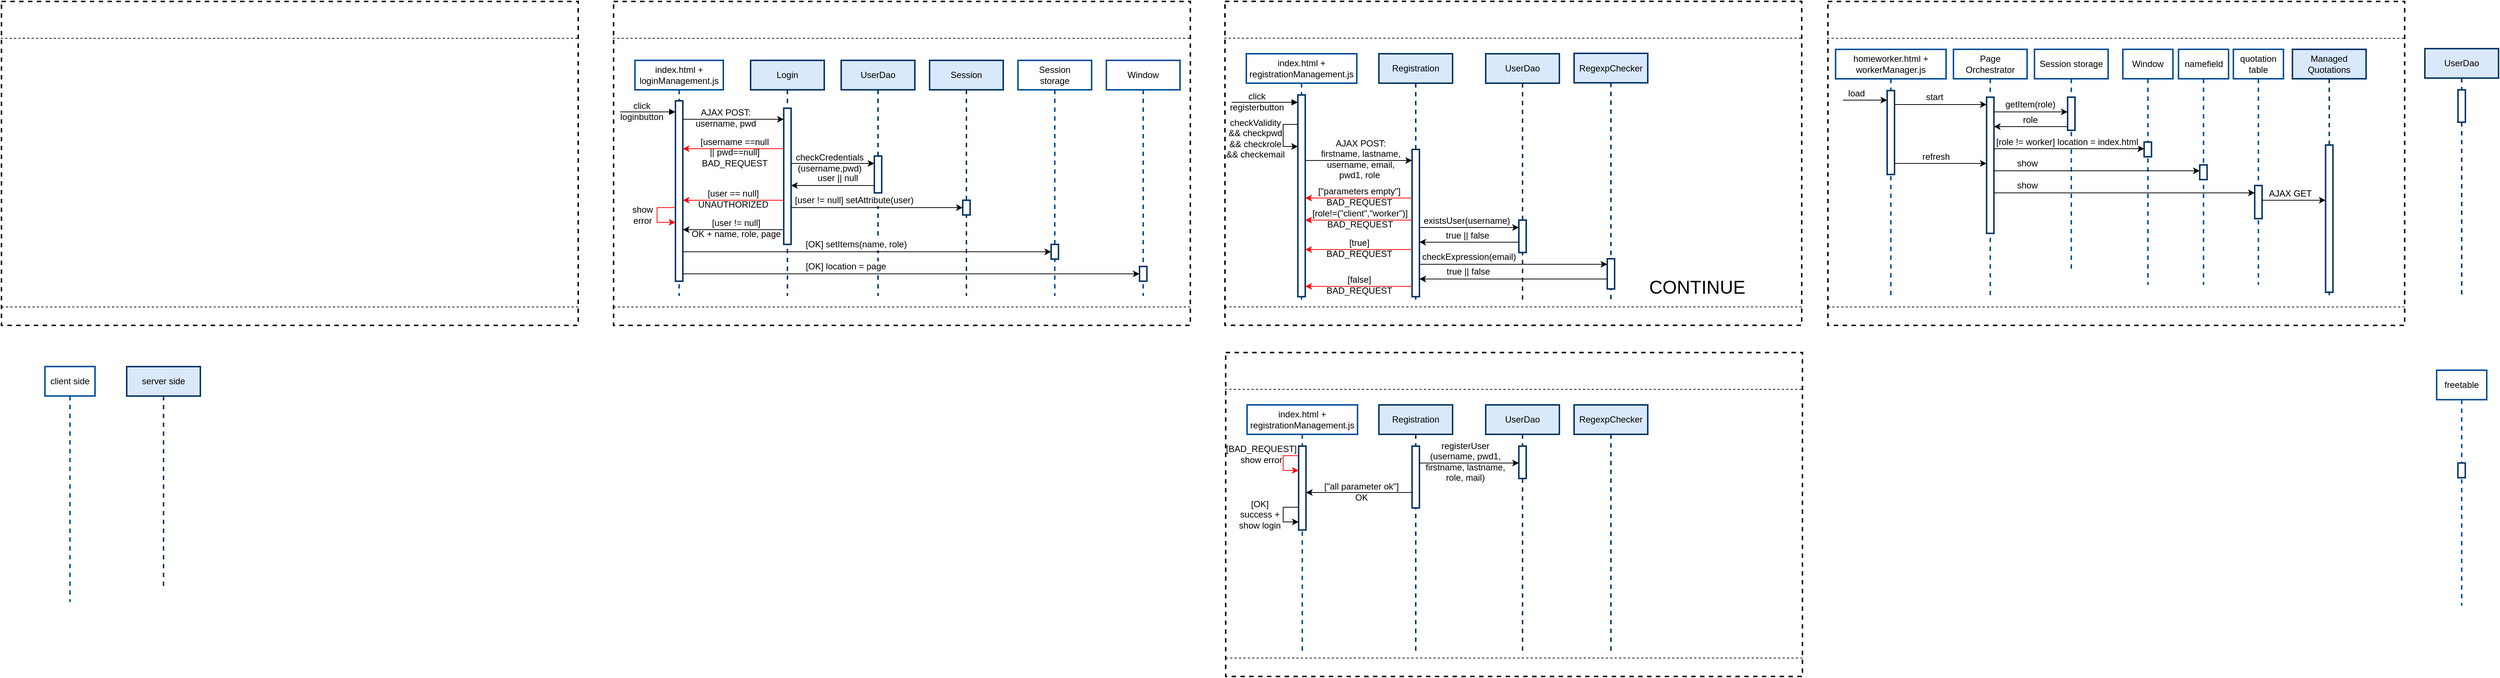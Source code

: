 <mxfile version="12.1.0" type="device" pages="1"><diagram id="qxdGH5RUwh4jZJAH9IBY" name="Page-1"><mxGraphModel dx="194" dy="647" grid="1" gridSize="10" guides="1" tooltips="1" connect="1" arrows="1" fold="1" page="1" pageScale="1" pageWidth="827" pageHeight="1169" math="0" shadow="0"><root><mxCell id="0"/><mxCell id="1" parent="0"/><mxCell id="fmRKqLP5ZL5QsXm3rutc-2" value="" style="rounded=0;whiteSpace=wrap;html=1;strokeColor=#000000;strokeWidth=2;fillColor=none;fontSize=14;align=center;aspect=fixed;dashed=1;allowArrows=0;connectable=0;" vertex="1" parent="1"><mxGeometry x="3329.571" y="30" width="783" height="440" as="geometry"/></mxCell><mxCell id="fmRKqLP5ZL5QsXm3rutc-25" value="Session storage" style="shape=umlLifeline;perimeter=lifelinePerimeter;whiteSpace=wrap;html=1;container=1;collapsible=0;recursiveResize=0;outlineConnect=0;strokeWidth=2;strokeColor=#004C99;" vertex="1" parent="1"><mxGeometry x="3610" y="95" width="100" height="300" as="geometry"/></mxCell><mxCell id="fmRKqLP5ZL5QsXm3rutc-26" value="" style="html=1;points=[];perimeter=orthogonalPerimeter;strokeColor=#003366;strokeWidth=2;" vertex="1" parent="fmRKqLP5ZL5QsXm3rutc-25"><mxGeometry x="45" y="65" width="10" height="45" as="geometry"/></mxCell><mxCell id="fmRKqLP5ZL5QsXm3rutc-27" value="Window" style="shape=umlLifeline;perimeter=lifelinePerimeter;whiteSpace=wrap;html=1;container=1;collapsible=0;recursiveResize=0;outlineConnect=0;strokeWidth=2;strokeColor=#004C99;" vertex="1" parent="1"><mxGeometry x="3730" y="95" width="68" height="320" as="geometry"/></mxCell><mxCell id="fmRKqLP5ZL5QsXm3rutc-28" value="" style="html=1;points=[];perimeter=orthogonalPerimeter;strokeColor=#003366;strokeWidth=2;" vertex="1" parent="fmRKqLP5ZL5QsXm3rutc-27"><mxGeometry x="28.853" y="126" width="10" height="20" as="geometry"/></mxCell><mxCell id="GliKhfAReRWDWiz5bVml-1" value="" style="group" parent="1" vertex="1" connectable="0"><mxGeometry x="849" y="30" width="784.783" height="440" as="geometry"/></mxCell><mxCell id="GliKhfAReRWDWiz5bVml-2" value="" style="rounded=0;whiteSpace=wrap;html=1;strokeColor=#000000;strokeWidth=2;fillColor=none;fontSize=14;align=center;aspect=fixed;dashed=1;allowArrows=0;connectable=0;" parent="GliKhfAReRWDWiz5bVml-1" vertex="1"><mxGeometry x="1" width="783" height="440" as="geometry"/></mxCell><mxCell id="GliKhfAReRWDWiz5bVml-3" value="" style="endArrow=none;dashed=1;html=1;fontSize=14;exitX=0;exitY=0.945;exitDx=0;exitDy=0;exitPerimeter=0;entryX=1.001;entryY=0.948;entryDx=0;entryDy=0;entryPerimeter=0;" parent="GliKhfAReRWDWiz5bVml-1" edge="1"><mxGeometry width="50" height="50" relative="1" as="geometry"><mxPoint x="1" y="415" as="sourcePoint"/><mxPoint x="784.783" y="415" as="targetPoint"/></mxGeometry></mxCell><mxCell id="GliKhfAReRWDWiz5bVml-4" value="" style="endArrow=none;dashed=1;html=1;fontSize=14;exitX=0;exitY=0.945;exitDx=0;exitDy=0;exitPerimeter=0;entryX=1.001;entryY=0.948;entryDx=0;entryDy=0;entryPerimeter=0;" parent="GliKhfAReRWDWiz5bVml-1" edge="1"><mxGeometry width="50" height="50" relative="1" as="geometry"><mxPoint y="50" as="sourcePoint"/><mxPoint x="783.783" y="50" as="targetPoint"/></mxGeometry></mxCell><mxCell id="GliKhfAReRWDWiz5bVml-6" value="server side" style="shape=umlLifeline;perimeter=lifelinePerimeter;whiteSpace=wrap;html=1;container=1;collapsible=0;recursiveResize=0;outlineConnect=0;fillColor=#dae8fc;strokeColor=#003366;strokeWidth=2;" parent="1" vertex="1"><mxGeometry x="1020" y="526" width="100" height="300" as="geometry"/></mxCell><mxCell id="GliKhfAReRWDWiz5bVml-7" value="" style="group" parent="1" vertex="1" connectable="0"><mxGeometry x="1680" y="30" width="784.783" height="440" as="geometry"/></mxCell><mxCell id="GliKhfAReRWDWiz5bVml-8" value="" style="rounded=0;whiteSpace=wrap;html=1;strokeColor=#000000;strokeWidth=2;fillColor=none;fontSize=14;align=center;aspect=fixed;dashed=1;allowArrows=0;connectable=0;" parent="GliKhfAReRWDWiz5bVml-7" vertex="1"><mxGeometry x="1" width="783" height="440" as="geometry"/></mxCell><mxCell id="GliKhfAReRWDWiz5bVml-9" value="" style="endArrow=none;dashed=1;html=1;fontSize=14;exitX=0;exitY=0.945;exitDx=0;exitDy=0;exitPerimeter=0;entryX=1.001;entryY=0.948;entryDx=0;entryDy=0;entryPerimeter=0;" parent="GliKhfAReRWDWiz5bVml-7" edge="1"><mxGeometry width="50" height="50" relative="1" as="geometry"><mxPoint x="1" y="415" as="sourcePoint"/><mxPoint x="784.783" y="415" as="targetPoint"/></mxGeometry></mxCell><mxCell id="GliKhfAReRWDWiz5bVml-10" value="" style="endArrow=none;dashed=1;html=1;fontSize=14;exitX=0;exitY=0.945;exitDx=0;exitDy=0;exitPerimeter=0;entryX=1.001;entryY=0.948;entryDx=0;entryDy=0;entryPerimeter=0;" parent="GliKhfAReRWDWiz5bVml-7" edge="1"><mxGeometry width="50" height="50" relative="1" as="geometry"><mxPoint y="50" as="sourcePoint"/><mxPoint x="783.783" y="50" as="targetPoint"/></mxGeometry></mxCell><mxCell id="GliKhfAReRWDWiz5bVml-11" value="index.html +&lt;br&gt;loginManagement.js" style="shape=umlLifeline;perimeter=lifelinePerimeter;whiteSpace=wrap;html=1;container=1;collapsible=0;recursiveResize=0;outlineConnect=0;strokeWidth=2;strokeColor=#004C99;" parent="1" vertex="1"><mxGeometry x="1710" y="110" width="120" height="320" as="geometry"/></mxCell><mxCell id="GliKhfAReRWDWiz5bVml-16" value="" style="html=1;points=[];perimeter=orthogonalPerimeter;strokeColor=#003366;strokeWidth=2;" parent="GliKhfAReRWDWiz5bVml-11" vertex="1"><mxGeometry x="55" y="55" width="10" height="245" as="geometry"/></mxCell><mxCell id="GliKhfAReRWDWiz5bVml-38" style="edgeStyle=orthogonalEdgeStyle;rounded=0;orthogonalLoop=1;jettySize=auto;html=1;fillColor=#f8cecc;strokeColor=#FF0000;" parent="GliKhfAReRWDWiz5bVml-11" source="GliKhfAReRWDWiz5bVml-16" target="GliKhfAReRWDWiz5bVml-16" edge="1"><mxGeometry relative="1" as="geometry"><Array as="points"><mxPoint x="30" y="200"/><mxPoint x="40" y="220"/></Array></mxGeometry></mxCell><mxCell id="GliKhfAReRWDWiz5bVml-39" value="show&lt;br&gt;error" style="text;html=1;resizable=0;points=[];align=center;verticalAlign=middle;labelBackgroundColor=#ffffff;" parent="GliKhfAReRWDWiz5bVml-38" vertex="1" connectable="0"><mxGeometry x="-0.42" y="-2" relative="1" as="geometry"><mxPoint x="-24.5" y="12" as="offset"/></mxGeometry></mxCell><mxCell id="GliKhfAReRWDWiz5bVml-13" value="" style="html=1;verticalAlign=bottom;endArrow=block;labelBackgroundColor=none;rounded=0;edgeStyle=orthogonalEdgeStyle;" parent="1" target="GliKhfAReRWDWiz5bVml-16" edge="1"><mxGeometry x="-0.047" y="-10" width="80" relative="1" as="geometry"><mxPoint x="1690" y="180" as="sourcePoint"/><mxPoint x="1730" y="200" as="targetPoint"/><Array as="points"><mxPoint x="1710" y="180"/><mxPoint x="1710" y="180"/></Array><mxPoint as="offset"/></mxGeometry></mxCell><mxCell id="GliKhfAReRWDWiz5bVml-17" value="click&lt;br&gt;loginbutton" style="text;html=1;resizable=0;points=[];align=center;verticalAlign=middle;labelBackgroundColor=none;" parent="GliKhfAReRWDWiz5bVml-13" vertex="1" connectable="0"><mxGeometry x="-0.243" y="1" relative="1" as="geometry"><mxPoint as="offset"/></mxGeometry></mxCell><mxCell id="GliKhfAReRWDWiz5bVml-18" value="Login" style="shape=umlLifeline;perimeter=lifelinePerimeter;whiteSpace=wrap;html=1;container=1;collapsible=0;recursiveResize=0;outlineConnect=0;fillColor=#dae8fc;strokeColor=#003366;strokeWidth=2;" parent="1" vertex="1"><mxGeometry x="1867" y="110" width="100" height="320" as="geometry"/></mxCell><mxCell id="GliKhfAReRWDWiz5bVml-19" value="" style="html=1;points=[];perimeter=orthogonalPerimeter;strokeColor=#003366;strokeWidth=2;" parent="GliKhfAReRWDWiz5bVml-18" vertex="1"><mxGeometry x="45" y="65" width="10" height="185" as="geometry"/></mxCell><mxCell id="GliKhfAReRWDWiz5bVml-20" style="edgeStyle=orthogonalEdgeStyle;rounded=0;orthogonalLoop=1;jettySize=auto;html=1;" parent="1" source="GliKhfAReRWDWiz5bVml-16" target="GliKhfAReRWDWiz5bVml-19" edge="1"><mxGeometry relative="1" as="geometry"><Array as="points"><mxPoint x="1880" y="190"/><mxPoint x="1880" y="190"/></Array></mxGeometry></mxCell><mxCell id="GliKhfAReRWDWiz5bVml-21" value="AJAX POST:&lt;br&gt;username, pwd" style="text;html=1;resizable=0;points=[];align=center;verticalAlign=middle;labelBackgroundColor=none;" parent="GliKhfAReRWDWiz5bVml-20" vertex="1" connectable="0"><mxGeometry x="0.613" y="53" relative="1" as="geometry"><mxPoint x="-53" y="51" as="offset"/></mxGeometry></mxCell><mxCell id="GliKhfAReRWDWiz5bVml-22" style="edgeStyle=orthogonalEdgeStyle;rounded=0;orthogonalLoop=1;jettySize=auto;html=1;strokeColor=#FF0000;" parent="1" source="GliKhfAReRWDWiz5bVml-19" target="GliKhfAReRWDWiz5bVml-16" edge="1"><mxGeometry relative="1" as="geometry"><Array as="points"><mxPoint x="1810" y="230"/><mxPoint x="1810" y="230"/></Array></mxGeometry></mxCell><mxCell id="GliKhfAReRWDWiz5bVml-23" value="[username ==null&lt;br&gt;|| pwd==null]&lt;br&gt;BAD_REQUEST" style="text;html=1;resizable=0;points=[];align=center;verticalAlign=middle;labelBackgroundColor=none;" parent="GliKhfAReRWDWiz5bVml-22" vertex="1" connectable="0"><mxGeometry x="-0.267" relative="1" as="geometry"><mxPoint x="-17.5" y="4.5" as="offset"/></mxGeometry></mxCell><mxCell id="GliKhfAReRWDWiz5bVml-24" value="UserDao" style="shape=umlLifeline;perimeter=lifelinePerimeter;whiteSpace=wrap;html=1;container=1;collapsible=0;recursiveResize=0;outlineConnect=0;fillColor=#dae8fc;strokeColor=#003366;strokeWidth=2;" parent="1" vertex="1"><mxGeometry x="1990" y="110" width="100" height="320" as="geometry"/></mxCell><mxCell id="GliKhfAReRWDWiz5bVml-25" value="" style="html=1;points=[];perimeter=orthogonalPerimeter;strokeColor=#003366;strokeWidth=2;" parent="GliKhfAReRWDWiz5bVml-24" vertex="1"><mxGeometry x="45" y="130" width="10" height="50" as="geometry"/></mxCell><mxCell id="GliKhfAReRWDWiz5bVml-26" style="edgeStyle=orthogonalEdgeStyle;rounded=0;orthogonalLoop=1;jettySize=auto;html=1;" parent="1" source="GliKhfAReRWDWiz5bVml-19" target="GliKhfAReRWDWiz5bVml-25" edge="1"><mxGeometry relative="1" as="geometry"><Array as="points"><mxPoint x="1950" y="250"/><mxPoint x="1950" y="250"/></Array></mxGeometry></mxCell><mxCell id="GliKhfAReRWDWiz5bVml-27" value="checkCredentials&lt;br&gt;(username,pwd)" style="text;html=1;resizable=0;points=[];align=center;verticalAlign=middle;labelBackgroundColor=none;" parent="GliKhfAReRWDWiz5bVml-26" vertex="1" connectable="0"><mxGeometry x="0.462" y="48" relative="1" as="geometry"><mxPoint x="-31" y="47" as="offset"/></mxGeometry></mxCell><mxCell id="GliKhfAReRWDWiz5bVml-28" style="edgeStyle=orthogonalEdgeStyle;rounded=0;orthogonalLoop=1;jettySize=auto;html=1;strokeColor=#FF0000;" parent="1" source="GliKhfAReRWDWiz5bVml-19" target="GliKhfAReRWDWiz5bVml-16" edge="1"><mxGeometry relative="1" as="geometry"><Array as="points"><mxPoint x="1890" y="300"/><mxPoint x="1890" y="300"/></Array></mxGeometry></mxCell><mxCell id="GliKhfAReRWDWiz5bVml-29" value="[user == null]&lt;br&gt;UNAUTHORIZED" style="text;html=1;resizable=0;points=[];align=center;verticalAlign=middle;labelBackgroundColor=none;" parent="GliKhfAReRWDWiz5bVml-28" vertex="1" connectable="0"><mxGeometry x="0.462" y="12" relative="1" as="geometry"><mxPoint x="31" y="-14" as="offset"/></mxGeometry></mxCell><mxCell id="GliKhfAReRWDWiz5bVml-30" style="edgeStyle=orthogonalEdgeStyle;rounded=0;orthogonalLoop=1;jettySize=auto;html=1;" parent="1" source="GliKhfAReRWDWiz5bVml-25" target="GliKhfAReRWDWiz5bVml-19" edge="1"><mxGeometry relative="1" as="geometry"><mxPoint x="2045" y="283" as="sourcePoint"/><mxPoint x="1915" y="283" as="targetPoint"/><Array as="points"><mxPoint x="2010" y="280"/><mxPoint x="2010" y="280"/></Array></mxGeometry></mxCell><mxCell id="GliKhfAReRWDWiz5bVml-31" value="user || null" style="text;html=1;resizable=0;points=[];align=center;verticalAlign=middle;labelBackgroundColor=#ffffff;" parent="GliKhfAReRWDWiz5bVml-30" vertex="1" connectable="0"><mxGeometry x="0.462" y="45" relative="1" as="geometry"><mxPoint x="32" y="-55" as="offset"/></mxGeometry></mxCell><mxCell id="GliKhfAReRWDWiz5bVml-32" value="Session" style="shape=umlLifeline;perimeter=lifelinePerimeter;whiteSpace=wrap;html=1;container=1;collapsible=0;recursiveResize=0;outlineConnect=0;fillColor=#dae8fc;strokeColor=#003366;strokeWidth=2;" parent="1" vertex="1"><mxGeometry x="2110" y="110" width="100" height="320" as="geometry"/></mxCell><mxCell id="GliKhfAReRWDWiz5bVml-33" value="" style="html=1;points=[];perimeter=orthogonalPerimeter;strokeColor=#003366;strokeWidth=2;" parent="GliKhfAReRWDWiz5bVml-32" vertex="1"><mxGeometry x="45" y="190" width="10" height="20" as="geometry"/></mxCell><mxCell id="GliKhfAReRWDWiz5bVml-34" style="edgeStyle=orthogonalEdgeStyle;rounded=0;orthogonalLoop=1;jettySize=auto;html=1;" parent="1" source="GliKhfAReRWDWiz5bVml-19" target="GliKhfAReRWDWiz5bVml-33" edge="1"><mxGeometry relative="1" as="geometry"><Array as="points"><mxPoint x="2110" y="310"/><mxPoint x="2110" y="310"/></Array></mxGeometry></mxCell><mxCell id="GliKhfAReRWDWiz5bVml-35" value="[user != null] setAttribute(user)&amp;nbsp;" style="text;html=1;resizable=0;points=[];align=center;verticalAlign=middle;labelBackgroundColor=#ffffff;" parent="GliKhfAReRWDWiz5bVml-34" vertex="1" connectable="0"><mxGeometry x="-0.349" y="2" relative="1" as="geometry"><mxPoint x="11" y="-8" as="offset"/></mxGeometry></mxCell><mxCell id="GliKhfAReRWDWiz5bVml-36" style="edgeStyle=orthogonalEdgeStyle;rounded=0;orthogonalLoop=1;jettySize=auto;html=1;" parent="1" source="GliKhfAReRWDWiz5bVml-19" target="GliKhfAReRWDWiz5bVml-16" edge="1"><mxGeometry relative="1" as="geometry"><mxPoint x="1915.0" y="310.31" as="sourcePoint"/><mxPoint x="1785" y="310.31" as="targetPoint"/><Array as="points"><mxPoint x="1810" y="340"/><mxPoint x="1810" y="340"/></Array></mxGeometry></mxCell><mxCell id="GliKhfAReRWDWiz5bVml-37" value="[user != null]&lt;br&gt;OK + name, role, page" style="text;html=1;resizable=0;points=[];align=center;verticalAlign=middle;labelBackgroundColor=none;" parent="GliKhfAReRWDWiz5bVml-36" vertex="1" connectable="0"><mxGeometry x="0.462" y="12" relative="1" as="geometry"><mxPoint x="35" y="-14" as="offset"/></mxGeometry></mxCell><mxCell id="GliKhfAReRWDWiz5bVml-41" value="Window" style="shape=umlLifeline;perimeter=lifelinePerimeter;whiteSpace=wrap;html=1;container=1;collapsible=0;recursiveResize=0;outlineConnect=0;strokeWidth=2;strokeColor=#004C99;" parent="1" vertex="1"><mxGeometry x="2350" y="110" width="100" height="320" as="geometry"/></mxCell><mxCell id="GliKhfAReRWDWiz5bVml-43" value="" style="html=1;points=[];perimeter=orthogonalPerimeter;strokeColor=#003366;strokeWidth=2;" parent="GliKhfAReRWDWiz5bVml-41" vertex="1"><mxGeometry x="45" y="280" width="10" height="20" as="geometry"/></mxCell><mxCell id="GliKhfAReRWDWiz5bVml-40" value="Session&lt;br&gt;storage" style="shape=umlLifeline;perimeter=lifelinePerimeter;whiteSpace=wrap;html=1;container=1;collapsible=0;recursiveResize=0;outlineConnect=0;strokeWidth=2;strokeColor=#004C99;" parent="1" vertex="1"><mxGeometry x="2230" y="110" width="100" height="320" as="geometry"/></mxCell><mxCell id="GliKhfAReRWDWiz5bVml-42" value="" style="html=1;points=[];perimeter=orthogonalPerimeter;strokeColor=#003366;strokeWidth=2;" parent="GliKhfAReRWDWiz5bVml-40" vertex="1"><mxGeometry x="45" y="250" width="10" height="20" as="geometry"/></mxCell><mxCell id="GliKhfAReRWDWiz5bVml-44" style="edgeStyle=orthogonalEdgeStyle;rounded=0;orthogonalLoop=1;jettySize=auto;html=1;strokeColor=#000000;" parent="1" source="GliKhfAReRWDWiz5bVml-16" target="GliKhfAReRWDWiz5bVml-42" edge="1"><mxGeometry relative="1" as="geometry"><Array as="points"><mxPoint x="1910" y="370"/><mxPoint x="1910" y="370"/></Array></mxGeometry></mxCell><mxCell id="GliKhfAReRWDWiz5bVml-45" value="[OK] setItems(name, role)" style="text;html=1;resizable=0;points=[];align=center;verticalAlign=middle;labelBackgroundColor=#ffffff;" parent="GliKhfAReRWDWiz5bVml-44" vertex="1" connectable="0"><mxGeometry x="-0.258" y="-3" relative="1" as="geometry"><mxPoint x="49" y="-13.5" as="offset"/></mxGeometry></mxCell><mxCell id="GliKhfAReRWDWiz5bVml-46" style="edgeStyle=orthogonalEdgeStyle;rounded=0;orthogonalLoop=1;jettySize=auto;html=1;strokeColor=#000000;" parent="1" source="GliKhfAReRWDWiz5bVml-16" target="GliKhfAReRWDWiz5bVml-43" edge="1"><mxGeometry relative="1" as="geometry"><Array as="points"><mxPoint x="2240" y="400"/><mxPoint x="2240" y="400"/></Array></mxGeometry></mxCell><mxCell id="GliKhfAReRWDWiz5bVml-47" value="[OK] location = page" style="text;html=1;resizable=0;points=[];align=center;verticalAlign=middle;labelBackgroundColor=#ffffff;" parent="GliKhfAReRWDWiz5bVml-46" vertex="1" connectable="0"><mxGeometry x="0.499" y="-292" relative="1" as="geometry"><mxPoint x="-244" y="-302.5" as="offset"/></mxGeometry></mxCell><mxCell id="GliKhfAReRWDWiz5bVml-48" value="" style="group" parent="1" vertex="1" connectable="0"><mxGeometry x="2510" y="29.857" width="784.783" height="440" as="geometry"/></mxCell><mxCell id="GliKhfAReRWDWiz5bVml-49" value="" style="rounded=0;whiteSpace=wrap;html=1;strokeColor=#000000;strokeWidth=2;fillColor=none;fontSize=14;align=center;aspect=fixed;dashed=1;allowArrows=0;connectable=0;" parent="GliKhfAReRWDWiz5bVml-48" vertex="1"><mxGeometry x="1" width="783" height="440" as="geometry"/></mxCell><mxCell id="GliKhfAReRWDWiz5bVml-50" value="" style="endArrow=none;dashed=1;html=1;fontSize=14;exitX=0;exitY=0.945;exitDx=0;exitDy=0;exitPerimeter=0;entryX=1.001;entryY=0.948;entryDx=0;entryDy=0;entryPerimeter=0;" parent="GliKhfAReRWDWiz5bVml-48" edge="1"><mxGeometry width="50" height="50" relative="1" as="geometry"><mxPoint x="1" y="415" as="sourcePoint"/><mxPoint x="784.783" y="415" as="targetPoint"/></mxGeometry></mxCell><mxCell id="GliKhfAReRWDWiz5bVml-51" value="" style="endArrow=none;dashed=1;html=1;fontSize=14;exitX=0;exitY=0.945;exitDx=0;exitDy=0;exitPerimeter=0;entryX=1.001;entryY=0.948;entryDx=0;entryDy=0;entryPerimeter=0;" parent="GliKhfAReRWDWiz5bVml-48" edge="1"><mxGeometry width="50" height="50" relative="1" as="geometry"><mxPoint y="50" as="sourcePoint"/><mxPoint x="783.783" y="50" as="targetPoint"/></mxGeometry></mxCell><mxCell id="GliKhfAReRWDWiz5bVml-70" value="UserDao" style="shape=umlLifeline;perimeter=lifelinePerimeter;whiteSpace=wrap;html=1;container=1;collapsible=0;recursiveResize=0;outlineConnect=0;fillColor=#dae8fc;strokeColor=#003366;strokeWidth=2;" parent="GliKhfAReRWDWiz5bVml-48" vertex="1"><mxGeometry x="355" y="71.143" width="100" height="336" as="geometry"/></mxCell><mxCell id="GliKhfAReRWDWiz5bVml-71" value="" style="html=1;points=[];perimeter=orthogonalPerimeter;strokeColor=#003366;strokeWidth=2;" parent="GliKhfAReRWDWiz5bVml-70" vertex="1"><mxGeometry x="45" y="226" width="10" height="44" as="geometry"/></mxCell><mxCell id="GliKhfAReRWDWiz5bVml-90" value="CONTINUE" style="text;html=1;resizable=0;points=[];autosize=1;align=left;verticalAlign=top;spacingTop=-4;fontSize=25;" parent="GliKhfAReRWDWiz5bVml-48" vertex="1"><mxGeometry x="575" y="370.143" width="80" height="20" as="geometry"/></mxCell><mxCell id="GliKhfAReRWDWiz5bVml-52" value="index.html +&lt;br&gt;registrationManagement.js" style="shape=umlLifeline;perimeter=lifelinePerimeter;whiteSpace=wrap;html=1;container=1;collapsible=0;recursiveResize=0;outlineConnect=0;strokeWidth=2;strokeColor=#004C99;" parent="1" vertex="1"><mxGeometry x="2540" y="101" width="150" height="336" as="geometry"/></mxCell><mxCell id="GliKhfAReRWDWiz5bVml-53" value="" style="html=1;points=[];perimeter=orthogonalPerimeter;strokeColor=#003366;strokeWidth=2;" parent="GliKhfAReRWDWiz5bVml-52" vertex="1"><mxGeometry x="70" y="56" width="10" height="274" as="geometry"/></mxCell><mxCell id="GliKhfAReRWDWiz5bVml-58" style="edgeStyle=orthogonalEdgeStyle;rounded=0;orthogonalLoop=1;jettySize=auto;html=1;strokeColor=#000000;" parent="GliKhfAReRWDWiz5bVml-52" source="GliKhfAReRWDWiz5bVml-53" target="GliKhfAReRWDWiz5bVml-53" edge="1"><mxGeometry relative="1" as="geometry"><Array as="points"><mxPoint x="50" y="96"/><mxPoint x="50" y="126"/></Array></mxGeometry></mxCell><mxCell id="GliKhfAReRWDWiz5bVml-59" value="checkValidity&lt;br&gt;&amp;amp;&amp;amp; checkpwd&lt;br&gt;&amp;amp;&amp;amp; checkrole&lt;br&gt;&amp;amp;&amp;amp; checkemail" style="text;html=1;resizable=0;points=[];align=center;verticalAlign=middle;labelBackgroundColor=none;" parent="GliKhfAReRWDWiz5bVml-58" vertex="1" connectable="0"><mxGeometry x="-0.353" y="-1" relative="1" as="geometry"><mxPoint x="-37.5" y="16.5" as="offset"/></mxGeometry></mxCell><mxCell id="GliKhfAReRWDWiz5bVml-56" value="" style="html=1;verticalAlign=bottom;endArrow=block;labelBackgroundColor=none;rounded=0;edgeStyle=orthogonalEdgeStyle;" parent="1" target="GliKhfAReRWDWiz5bVml-53" edge="1"><mxGeometry x="-0.047" y="-10" width="80" relative="1" as="geometry"><mxPoint x="2520" y="167" as="sourcePoint"/><mxPoint x="2605" y="-292.69" as="targetPoint"/><Array as="points"><mxPoint x="2580" y="167"/><mxPoint x="2580" y="167"/></Array><mxPoint as="offset"/></mxGeometry></mxCell><mxCell id="GliKhfAReRWDWiz5bVml-57" value="click&lt;br&gt;registerbutton" style="text;html=1;resizable=0;points=[];align=center;verticalAlign=middle;labelBackgroundColor=none;" parent="GliKhfAReRWDWiz5bVml-56" vertex="1" connectable="0"><mxGeometry x="-0.243" y="1" relative="1" as="geometry"><mxPoint as="offset"/></mxGeometry></mxCell><mxCell id="GliKhfAReRWDWiz5bVml-66" value="Registration" style="shape=umlLifeline;perimeter=lifelinePerimeter;whiteSpace=wrap;html=1;container=1;collapsible=0;recursiveResize=0;outlineConnect=0;fillColor=#dae8fc;strokeColor=#003366;strokeWidth=2;" parent="1" vertex="1"><mxGeometry x="2720" y="101" width="100" height="336" as="geometry"/></mxCell><mxCell id="GliKhfAReRWDWiz5bVml-67" value="" style="html=1;points=[];perimeter=orthogonalPerimeter;strokeColor=#003366;strokeWidth=2;" parent="GliKhfAReRWDWiz5bVml-66" vertex="1"><mxGeometry x="45" y="130" width="10" height="200" as="geometry"/></mxCell><mxCell id="GliKhfAReRWDWiz5bVml-68" style="edgeStyle=orthogonalEdgeStyle;rounded=0;orthogonalLoop=1;jettySize=auto;html=1;strokeColor=#000000;" parent="1" source="GliKhfAReRWDWiz5bVml-53" target="GliKhfAReRWDWiz5bVml-67" edge="1"><mxGeometry relative="1" as="geometry"><Array as="points"><mxPoint x="2720" y="246"/><mxPoint x="2720" y="246"/></Array></mxGeometry></mxCell><mxCell id="GliKhfAReRWDWiz5bVml-69" value="AJAX POST:&lt;br&gt;firstname, lastname,&lt;br&gt;username, email,&lt;br&gt;pwd1, role&amp;nbsp;" style="text;html=1;resizable=0;points=[];align=center;verticalAlign=middle;labelBackgroundColor=none;" parent="GliKhfAReRWDWiz5bVml-68" vertex="1" connectable="0"><mxGeometry x="0.578" y="55" relative="1" as="geometry"><mxPoint x="-40" y="53" as="offset"/></mxGeometry></mxCell><mxCell id="GliKhfAReRWDWiz5bVml-72" style="edgeStyle=orthogonalEdgeStyle;rounded=0;orthogonalLoop=1;jettySize=auto;html=1;strokeColor=#FF0000;" parent="1" source="GliKhfAReRWDWiz5bVml-67" target="GliKhfAReRWDWiz5bVml-53" edge="1"><mxGeometry relative="1" as="geometry"><Array as="points"><mxPoint x="2720" y="297"/><mxPoint x="2720" y="297"/></Array></mxGeometry></mxCell><mxCell id="GliKhfAReRWDWiz5bVml-73" value="[&quot;parameters empty&quot;]&lt;br&gt;BAD_REQUEST" style="text;html=1;resizable=0;points=[];align=center;verticalAlign=middle;labelBackgroundColor=none;" parent="GliKhfAReRWDWiz5bVml-72" vertex="1" connectable="0"><mxGeometry x="0.213" y="-3" relative="1" as="geometry"><mxPoint x="16" y="1" as="offset"/></mxGeometry></mxCell><mxCell id="GliKhfAReRWDWiz5bVml-74" style="edgeStyle=orthogonalEdgeStyle;rounded=0;orthogonalLoop=1;jettySize=auto;html=1;strokeColor=#FF0000;" parent="1" source="GliKhfAReRWDWiz5bVml-67" target="GliKhfAReRWDWiz5bVml-53" edge="1"><mxGeometry relative="1" as="geometry"><mxPoint x="2757" y="306.905" as="sourcePoint"/><mxPoint x="2630" y="306.905" as="targetPoint"/><Array as="points"><mxPoint x="2710" y="327"/><mxPoint x="2710" y="327"/></Array></mxGeometry></mxCell><mxCell id="GliKhfAReRWDWiz5bVml-75" value="[role!=(&quot;client&quot;,&quot;worker&quot;)]&lt;br&gt;BAD_REQUEST" style="text;html=1;resizable=0;points=[];align=center;verticalAlign=middle;labelBackgroundColor=none;" parent="GliKhfAReRWDWiz5bVml-74" vertex="1" connectable="0"><mxGeometry x="0.213" y="-3" relative="1" as="geometry"><mxPoint x="17" y="1" as="offset"/></mxGeometry></mxCell><mxCell id="GliKhfAReRWDWiz5bVml-76" style="edgeStyle=orthogonalEdgeStyle;rounded=0;orthogonalLoop=1;jettySize=auto;html=1;strokeColor=#000000;" parent="1" source="GliKhfAReRWDWiz5bVml-67" target="GliKhfAReRWDWiz5bVml-71" edge="1"><mxGeometry relative="1" as="geometry"><Array as="points"><mxPoint x="2840" y="337"/><mxPoint x="2840" y="337"/></Array></mxGeometry></mxCell><mxCell id="GliKhfAReRWDWiz5bVml-77" value="existsUser(username)" style="text;html=1;resizable=0;points=[];align=center;verticalAlign=middle;labelBackgroundColor=#ffffff;" parent="GliKhfAReRWDWiz5bVml-76" vertex="1" connectable="0"><mxGeometry x="0.37" y="26" relative="1" as="geometry"><mxPoint x="-28.5" y="16.5" as="offset"/></mxGeometry></mxCell><mxCell id="GliKhfAReRWDWiz5bVml-78" style="edgeStyle=orthogonalEdgeStyle;rounded=0;orthogonalLoop=1;jettySize=auto;html=1;strokeColor=#000000;" parent="1" source="GliKhfAReRWDWiz5bVml-71" target="GliKhfAReRWDWiz5bVml-67" edge="1"><mxGeometry relative="1" as="geometry"><Array as="points"><mxPoint x="2820" y="357"/><mxPoint x="2820" y="357"/></Array></mxGeometry></mxCell><mxCell id="GliKhfAReRWDWiz5bVml-79" value="true || false" style="text;html=1;resizable=0;points=[];align=center;verticalAlign=middle;labelBackgroundColor=#ffffff;" parent="GliKhfAReRWDWiz5bVml-78" vertex="1" connectable="0"><mxGeometry x="-0.306" y="-2" relative="1" as="geometry"><mxPoint x="-23.5" y="-7.5" as="offset"/></mxGeometry></mxCell><mxCell id="GliKhfAReRWDWiz5bVml-80" style="edgeStyle=orthogonalEdgeStyle;rounded=0;orthogonalLoop=1;jettySize=auto;html=1;strokeColor=#FF0000;" parent="1" source="GliKhfAReRWDWiz5bVml-67" target="GliKhfAReRWDWiz5bVml-53" edge="1"><mxGeometry relative="1" as="geometry"><mxPoint x="2775" y="307.31" as="sourcePoint"/><mxPoint x="2630" y="307.31" as="targetPoint"/><Array as="points"><mxPoint x="2630" y="367"/><mxPoint x="2630" y="367"/></Array></mxGeometry></mxCell><mxCell id="GliKhfAReRWDWiz5bVml-81" value="[true]&lt;br&gt;BAD_REQUEST" style="text;html=1;resizable=0;points=[];align=center;verticalAlign=middle;labelBackgroundColor=none;" parent="GliKhfAReRWDWiz5bVml-80" vertex="1" connectable="0"><mxGeometry x="0.213" y="-3" relative="1" as="geometry"><mxPoint x="16" y="1" as="offset"/></mxGeometry></mxCell><mxCell id="GliKhfAReRWDWiz5bVml-82" value="RegexpChecker" style="shape=umlLifeline;perimeter=lifelinePerimeter;whiteSpace=wrap;html=1;container=1;collapsible=0;recursiveResize=0;outlineConnect=0;fillColor=#dae8fc;strokeColor=#003366;strokeWidth=2;" parent="1" vertex="1"><mxGeometry x="2985" y="100.5" width="100" height="336" as="geometry"/></mxCell><mxCell id="GliKhfAReRWDWiz5bVml-83" value="" style="html=1;points=[];perimeter=orthogonalPerimeter;strokeColor=#003366;strokeWidth=2;" parent="GliKhfAReRWDWiz5bVml-82" vertex="1"><mxGeometry x="45" y="279" width="10" height="41" as="geometry"/></mxCell><mxCell id="GliKhfAReRWDWiz5bVml-84" style="edgeStyle=orthogonalEdgeStyle;rounded=0;orthogonalLoop=1;jettySize=auto;html=1;strokeColor=#000000;" parent="1" source="GliKhfAReRWDWiz5bVml-67" target="GliKhfAReRWDWiz5bVml-83" edge="1"><mxGeometry relative="1" as="geometry"><Array as="points"><mxPoint x="2970" y="387"/><mxPoint x="2970" y="387"/></Array></mxGeometry></mxCell><mxCell id="GliKhfAReRWDWiz5bVml-85" value="checkExpression(email)" style="text;html=1;resizable=0;points=[];align=center;verticalAlign=middle;labelBackgroundColor=#ffffff;" parent="GliKhfAReRWDWiz5bVml-84" vertex="1" connectable="0"><mxGeometry x="0.528" y="-15" relative="1" as="geometry"><mxPoint x="-128" y="-25" as="offset"/></mxGeometry></mxCell><mxCell id="GliKhfAReRWDWiz5bVml-88" style="edgeStyle=orthogonalEdgeStyle;rounded=0;orthogonalLoop=1;jettySize=auto;html=1;strokeColor=#FF0000;" parent="1" source="GliKhfAReRWDWiz5bVml-67" target="GliKhfAReRWDWiz5bVml-53" edge="1"><mxGeometry relative="1" as="geometry"><mxPoint x="2775" y="376.966" as="sourcePoint"/><mxPoint x="2630" y="376.966" as="targetPoint"/><Array as="points"><mxPoint x="2630" y="417"/><mxPoint x="2630" y="417"/></Array></mxGeometry></mxCell><mxCell id="GliKhfAReRWDWiz5bVml-89" value="[false]&lt;br&gt;BAD_REQUEST" style="text;html=1;resizable=0;points=[];align=center;verticalAlign=middle;labelBackgroundColor=none;" parent="GliKhfAReRWDWiz5bVml-88" vertex="1" connectable="0"><mxGeometry x="0.213" y="-3" relative="1" as="geometry"><mxPoint x="16" y="1" as="offset"/></mxGeometry></mxCell><mxCell id="GliKhfAReRWDWiz5bVml-91" value="" style="group" parent="1" vertex="1" connectable="0"><mxGeometry x="2511" y="506.857" width="784.783" height="440" as="geometry"/></mxCell><mxCell id="GliKhfAReRWDWiz5bVml-92" value="" style="rounded=0;whiteSpace=wrap;html=1;strokeColor=#000000;strokeWidth=2;fillColor=none;fontSize=14;align=center;aspect=fixed;dashed=1;allowArrows=0;connectable=0;" parent="GliKhfAReRWDWiz5bVml-91" vertex="1"><mxGeometry x="1" width="783" height="440" as="geometry"/></mxCell><mxCell id="GliKhfAReRWDWiz5bVml-93" value="" style="endArrow=none;dashed=1;html=1;fontSize=14;exitX=0;exitY=0.945;exitDx=0;exitDy=0;exitPerimeter=0;entryX=1.001;entryY=0.948;entryDx=0;entryDy=0;entryPerimeter=0;" parent="GliKhfAReRWDWiz5bVml-91" edge="1"><mxGeometry width="50" height="50" relative="1" as="geometry"><mxPoint x="1" y="415" as="sourcePoint"/><mxPoint x="784.783" y="415" as="targetPoint"/></mxGeometry></mxCell><mxCell id="GliKhfAReRWDWiz5bVml-94" value="" style="endArrow=none;dashed=1;html=1;fontSize=14;exitX=0;exitY=0.945;exitDx=0;exitDy=0;exitPerimeter=0;entryX=1.001;entryY=0.948;entryDx=0;entryDy=0;entryPerimeter=0;" parent="GliKhfAReRWDWiz5bVml-91" edge="1"><mxGeometry width="50" height="50" relative="1" as="geometry"><mxPoint y="50" as="sourcePoint"/><mxPoint x="783.783" y="50" as="targetPoint"/></mxGeometry></mxCell><mxCell id="GliKhfAReRWDWiz5bVml-95" value="UserDao" style="shape=umlLifeline;perimeter=lifelinePerimeter;whiteSpace=wrap;html=1;container=1;collapsible=0;recursiveResize=0;outlineConnect=0;fillColor=#dae8fc;strokeColor=#003366;strokeWidth=2;" parent="GliKhfAReRWDWiz5bVml-91" vertex="1"><mxGeometry x="354" y="71.143" width="100" height="336" as="geometry"/></mxCell><mxCell id="GliKhfAReRWDWiz5bVml-96" value="" style="html=1;points=[];perimeter=orthogonalPerimeter;strokeColor=#003366;strokeWidth=2;" parent="GliKhfAReRWDWiz5bVml-95" vertex="1"><mxGeometry x="45" y="56" width="10" height="44" as="geometry"/></mxCell><mxCell id="GliKhfAReRWDWiz5bVml-137" value="RegexpChecker" style="shape=umlLifeline;perimeter=lifelinePerimeter;whiteSpace=wrap;html=1;container=1;collapsible=0;recursiveResize=0;outlineConnect=0;fillColor=#dae8fc;strokeColor=#003366;strokeWidth=2;" parent="GliKhfAReRWDWiz5bVml-91" vertex="1"><mxGeometry x="474" y="71.143" width="100" height="336" as="geometry"/></mxCell><mxCell id="GliKhfAReRWDWiz5bVml-98" value="index.html +&lt;br&gt;registrationManagement.js" style="shape=umlLifeline;perimeter=lifelinePerimeter;whiteSpace=wrap;html=1;container=1;collapsible=0;recursiveResize=0;outlineConnect=0;strokeWidth=2;strokeColor=#004C99;" parent="1" vertex="1"><mxGeometry x="2541" y="578" width="150" height="336" as="geometry"/></mxCell><mxCell id="GliKhfAReRWDWiz5bVml-99" value="" style="html=1;points=[];perimeter=orthogonalPerimeter;strokeColor=#003366;strokeWidth=2;" parent="GliKhfAReRWDWiz5bVml-98" vertex="1"><mxGeometry x="70" y="56" width="10" height="114" as="geometry"/></mxCell><mxCell id="GliKhfAReRWDWiz5bVml-128" style="edgeStyle=orthogonalEdgeStyle;rounded=0;orthogonalLoop=1;jettySize=auto;html=1;strokeColor=#FF0000;fontSize=25;" parent="GliKhfAReRWDWiz5bVml-98" source="GliKhfAReRWDWiz5bVml-99" target="GliKhfAReRWDWiz5bVml-99" edge="1"><mxGeometry relative="1" as="geometry"><Array as="points"><mxPoint x="49" y="69"/><mxPoint x="59" y="89"/></Array></mxGeometry></mxCell><mxCell id="GliKhfAReRWDWiz5bVml-129" value="[BAD_REQUEST]&lt;br style=&quot;font-size: 12px&quot;&gt;show error" style="text;html=1;resizable=0;points=[];align=center;verticalAlign=middle;labelBackgroundColor=none;fontSize=12;" parent="GliKhfAReRWDWiz5bVml-128" vertex="1" connectable="0"><mxGeometry x="-0.512" y="4" relative="1" as="geometry"><mxPoint x="-36" y="-6" as="offset"/></mxGeometry></mxCell><mxCell id="GliKhfAReRWDWiz5bVml-135" style="edgeStyle=orthogonalEdgeStyle;rounded=0;orthogonalLoop=1;jettySize=auto;html=1;strokeColor=#000000;fontSize=12;" parent="GliKhfAReRWDWiz5bVml-98" source="GliKhfAReRWDWiz5bVml-99" target="GliKhfAReRWDWiz5bVml-99" edge="1"><mxGeometry relative="1" as="geometry"><Array as="points"><mxPoint x="49" y="139"/><mxPoint x="59" y="159"/></Array></mxGeometry></mxCell><mxCell id="GliKhfAReRWDWiz5bVml-136" value="[OK]&lt;br&gt;success +&lt;br&gt;show login" style="text;html=1;resizable=0;points=[];align=center;verticalAlign=middle;labelBackgroundColor=#ffffff;fontSize=12;" parent="GliKhfAReRWDWiz5bVml-135" vertex="1" connectable="0"><mxGeometry x="-0.364" y="-1" relative="1" as="geometry"><mxPoint x="-34" y="10.5" as="offset"/></mxGeometry></mxCell><mxCell id="GliKhfAReRWDWiz5bVml-104" value="Registration" style="shape=umlLifeline;perimeter=lifelinePerimeter;whiteSpace=wrap;html=1;container=1;collapsible=0;recursiveResize=0;outlineConnect=0;fillColor=#dae8fc;strokeColor=#003366;strokeWidth=2;" parent="1" vertex="1"><mxGeometry x="2720" y="578" width="100" height="336" as="geometry"/></mxCell><mxCell id="GliKhfAReRWDWiz5bVml-105" value="" style="html=1;points=[];perimeter=orthogonalPerimeter;strokeColor=#003366;strokeWidth=2;" parent="GliKhfAReRWDWiz5bVml-104" vertex="1"><mxGeometry x="45" y="56" width="10" height="84" as="geometry"/></mxCell><mxCell id="GliKhfAReRWDWiz5bVml-131" style="edgeStyle=orthogonalEdgeStyle;rounded=0;orthogonalLoop=1;jettySize=auto;html=1;strokeColor=#000000;fontSize=12;" parent="1" source="GliKhfAReRWDWiz5bVml-105" target="GliKhfAReRWDWiz5bVml-96" edge="1"><mxGeometry relative="1" as="geometry"><Array as="points"><mxPoint x="2880" y="657"/><mxPoint x="2880" y="657"/></Array></mxGeometry></mxCell><mxCell id="GliKhfAReRWDWiz5bVml-132" value="registerUser&lt;br&gt;(username, pwd1,&lt;br&gt;firstname, lastname,&lt;br&gt;role, mail)" style="text;html=1;resizable=0;points=[];align=center;verticalAlign=middle;labelBackgroundColor=none;fontSize=12;" parent="GliKhfAReRWDWiz5bVml-131" vertex="1" connectable="0"><mxGeometry x="-0.277" y="2" relative="1" as="geometry"><mxPoint x="13" as="offset"/></mxGeometry></mxCell><mxCell id="GliKhfAReRWDWiz5bVml-133" style="edgeStyle=orthogonalEdgeStyle;rounded=0;orthogonalLoop=1;jettySize=auto;html=1;strokeColor=#000000;fontSize=12;" parent="1" source="GliKhfAReRWDWiz5bVml-105" target="GliKhfAReRWDWiz5bVml-99" edge="1"><mxGeometry relative="1" as="geometry"><Array as="points"><mxPoint x="2730" y="697"/><mxPoint x="2730" y="697"/></Array></mxGeometry></mxCell><mxCell id="GliKhfAReRWDWiz5bVml-134" value="[&quot;all parameter ok&quot;]&lt;br&gt;OK" style="text;html=1;resizable=0;points=[];align=center;verticalAlign=middle;labelBackgroundColor=none;fontSize=12;" parent="GliKhfAReRWDWiz5bVml-133" vertex="1" connectable="0"><mxGeometry x="-0.225" y="1" relative="1" as="geometry"><mxPoint x="-13" y="-2.5" as="offset"/></mxGeometry></mxCell><mxCell id="GliKhfAReRWDWiz5bVml-86" style="edgeStyle=orthogonalEdgeStyle;rounded=0;orthogonalLoop=1;jettySize=auto;html=1;strokeColor=#000000;strokeWidth=1;" parent="1" source="GliKhfAReRWDWiz5bVml-83" target="GliKhfAReRWDWiz5bVml-67" edge="1"><mxGeometry relative="1" as="geometry"><Array as="points"><mxPoint x="2970" y="407"/><mxPoint x="2970" y="407"/></Array></mxGeometry></mxCell><mxCell id="GliKhfAReRWDWiz5bVml-87" value="true || false" style="text;html=1;resizable=0;points=[];align=center;verticalAlign=middle;labelBackgroundColor=#ffffff;" parent="GliKhfAReRWDWiz5bVml-86" vertex="1" connectable="0"><mxGeometry x="0.214" y="2" relative="1" as="geometry"><mxPoint x="-34.5" y="-12" as="offset"/></mxGeometry></mxCell><mxCell id="fmRKqLP5ZL5QsXm3rutc-5" value="UserDao" style="shape=umlLifeline;perimeter=lifelinePerimeter;whiteSpace=wrap;html=1;container=1;collapsible=0;recursiveResize=0;outlineConnect=0;fillColor=#dae8fc;strokeColor=#003366;strokeWidth=2;" vertex="1" parent="1"><mxGeometry x="4140" y="94.059" width="100" height="336" as="geometry"/></mxCell><mxCell id="fmRKqLP5ZL5QsXm3rutc-6" value="" style="html=1;points=[];perimeter=orthogonalPerimeter;strokeColor=#003366;strokeWidth=2;" vertex="1" parent="fmRKqLP5ZL5QsXm3rutc-5"><mxGeometry x="45" y="56" width="10" height="44" as="geometry"/></mxCell><mxCell id="fmRKqLP5ZL5QsXm3rutc-29" style="edgeStyle=orthogonalEdgeStyle;rounded=0;orthogonalLoop=1;jettySize=auto;html=1;strokeColor=#000000;" edge="1" parent="1" source="fmRKqLP5ZL5QsXm3rutc-22" target="fmRKqLP5ZL5QsXm3rutc-26"><mxGeometry relative="1" as="geometry"><Array as="points"><mxPoint x="3630" y="180"/><mxPoint x="3630" y="180"/></Array></mxGeometry></mxCell><mxCell id="fmRKqLP5ZL5QsXm3rutc-30" value="getItem(role)" style="text;html=1;resizable=0;points=[];align=center;verticalAlign=middle;labelBackgroundColor=#ffffff;" vertex="1" connectable="0" parent="fmRKqLP5ZL5QsXm3rutc-29"><mxGeometry x="0.221" y="1" relative="1" as="geometry"><mxPoint x="-12.5" y="-9.5" as="offset"/></mxGeometry></mxCell><mxCell id="fmRKqLP5ZL5QsXm3rutc-31" style="edgeStyle=orthogonalEdgeStyle;rounded=0;orthogonalLoop=1;jettySize=auto;html=1;strokeColor=#000000;" edge="1" parent="1" source="fmRKqLP5ZL5QsXm3rutc-26" target="fmRKqLP5ZL5QsXm3rutc-22"><mxGeometry relative="1" as="geometry"><Array as="points"><mxPoint x="3630" y="200"/><mxPoint x="3630" y="200"/></Array></mxGeometry></mxCell><mxCell id="fmRKqLP5ZL5QsXm3rutc-32" value="role" style="text;html=1;resizable=0;points=[];align=center;verticalAlign=middle;labelBackgroundColor=#ffffff;" vertex="1" connectable="0" parent="fmRKqLP5ZL5QsXm3rutc-31"><mxGeometry x="-0.179" y="-4" relative="1" as="geometry"><mxPoint x="-10" y="-5" as="offset"/></mxGeometry></mxCell><mxCell id="fmRKqLP5ZL5QsXm3rutc-3" value="" style="endArrow=none;dashed=1;html=1;fontSize=14;exitX=0;exitY=0.945;exitDx=0;exitDy=0;exitPerimeter=0;entryX=1.001;entryY=0.948;entryDx=0;entryDy=0;entryPerimeter=0;" edge="1" parent="1"><mxGeometry width="50" height="50" relative="1" as="geometry"><mxPoint x="3329.571" y="445" as="sourcePoint"/><mxPoint x="4113.354" y="445" as="targetPoint"/></mxGeometry></mxCell><mxCell id="fmRKqLP5ZL5QsXm3rutc-4" value="" style="endArrow=none;dashed=1;html=1;fontSize=14;exitX=0;exitY=0.945;exitDx=0;exitDy=0;exitPerimeter=0;entryX=1.001;entryY=0.948;entryDx=0;entryDy=0;entryPerimeter=0;" edge="1" parent="1"><mxGeometry width="50" height="50" relative="1" as="geometry"><mxPoint x="3328.571" y="80" as="sourcePoint"/><mxPoint x="4112.354" y="80" as="targetPoint"/></mxGeometry></mxCell><mxCell id="fmRKqLP5ZL5QsXm3rutc-8" value="homeworker.html +&lt;br&gt;workerManager.js" style="shape=umlLifeline;perimeter=lifelinePerimeter;whiteSpace=wrap;html=1;container=1;collapsible=0;recursiveResize=0;outlineConnect=0;strokeWidth=2;strokeColor=#004C99;" vertex="1" parent="1"><mxGeometry x="3340" y="95.059" width="150" height="336" as="geometry"/></mxCell><mxCell id="fmRKqLP5ZL5QsXm3rutc-9" value="" style="html=1;points=[];perimeter=orthogonalPerimeter;strokeColor=#003366;strokeWidth=2;" vertex="1" parent="fmRKqLP5ZL5QsXm3rutc-8"><mxGeometry x="70" y="56" width="10" height="114" as="geometry"/></mxCell><mxCell id="fmRKqLP5ZL5QsXm3rutc-10" style="edgeStyle=orthogonalEdgeStyle;rounded=0;orthogonalLoop=1;jettySize=auto;html=1;strokeColor=#000000;fontSize=25;" edge="1" parent="fmRKqLP5ZL5QsXm3rutc-8" target="fmRKqLP5ZL5QsXm3rutc-9"><mxGeometry relative="1" as="geometry"><Array as="points"><mxPoint x="10" y="69"/></Array><mxPoint x="10" y="68.941" as="sourcePoint"/></mxGeometry></mxCell><mxCell id="fmRKqLP5ZL5QsXm3rutc-20" value="load" style="text;html=1;resizable=0;points=[];align=center;verticalAlign=middle;labelBackgroundColor=#ffffff;" vertex="1" connectable="0" parent="fmRKqLP5ZL5QsXm3rutc-10"><mxGeometry x="-0.793" relative="1" as="geometry"><mxPoint x="11.5" y="-9" as="offset"/></mxGeometry></mxCell><mxCell id="GliKhfAReRWDWiz5bVml-5" value="Page Orchestrator" style="shape=umlLifeline;perimeter=lifelinePerimeter;whiteSpace=wrap;html=1;container=1;collapsible=0;recursiveResize=0;outlineConnect=0;strokeWidth=2;strokeColor=#004C99;" parent="1" vertex="1"><mxGeometry x="3500" y="95" width="100" height="335" as="geometry"/></mxCell><mxCell id="fmRKqLP5ZL5QsXm3rutc-22" value="" style="html=1;points=[];perimeter=orthogonalPerimeter;strokeColor=#003366;strokeWidth=2;" vertex="1" parent="GliKhfAReRWDWiz5bVml-5"><mxGeometry x="45" y="65" width="10" height="185" as="geometry"/></mxCell><mxCell id="fmRKqLP5ZL5QsXm3rutc-23" style="edgeStyle=orthogonalEdgeStyle;rounded=0;orthogonalLoop=1;jettySize=auto;html=1;strokeColor=#000000;" edge="1" parent="1" source="fmRKqLP5ZL5QsXm3rutc-9" target="fmRKqLP5ZL5QsXm3rutc-22"><mxGeometry relative="1" as="geometry"><Array as="points"><mxPoint x="3499.571" y="170"/><mxPoint x="3499.571" y="170"/></Array></mxGeometry></mxCell><mxCell id="fmRKqLP5ZL5QsXm3rutc-24" value="start" style="text;html=1;resizable=0;points=[];align=center;verticalAlign=middle;labelBackgroundColor=#ffffff;" vertex="1" connectable="0" parent="fmRKqLP5ZL5QsXm3rutc-23"><mxGeometry x="0.181" y="-31" relative="1" as="geometry"><mxPoint x="-20" y="-41" as="offset"/></mxGeometry></mxCell><mxCell id="fmRKqLP5ZL5QsXm3rutc-33" style="edgeStyle=orthogonalEdgeStyle;rounded=0;orthogonalLoop=1;jettySize=auto;html=1;strokeColor=#000000;" edge="1" parent="1" source="fmRKqLP5ZL5QsXm3rutc-22" target="fmRKqLP5ZL5QsXm3rutc-28"><mxGeometry relative="1" as="geometry"><Array as="points"><mxPoint x="3699.571" y="230"/><mxPoint x="3699.571" y="230"/></Array></mxGeometry></mxCell><mxCell id="fmRKqLP5ZL5QsXm3rutc-34" value="[role != worker] location = index.html" style="text;html=1;resizable=0;points=[];align=center;verticalAlign=middle;labelBackgroundColor=#ffffff;" vertex="1" connectable="0" parent="fmRKqLP5ZL5QsXm3rutc-33"><mxGeometry x="-0.263" y="1" relative="1" as="geometry"><mxPoint x="24" y="-8.5" as="offset"/></mxGeometry></mxCell><mxCell id="fmRKqLP5ZL5QsXm3rutc-12" style="edgeStyle=orthogonalEdgeStyle;rounded=0;orthogonalLoop=1;jettySize=auto;html=1;strokeColor=#000000;fontSize=12;" edge="1" parent="1" source="fmRKqLP5ZL5QsXm3rutc-9" target="fmRKqLP5ZL5QsXm3rutc-22"><mxGeometry relative="1" as="geometry"><Array as="points"><mxPoint x="3480" y="250"/><mxPoint x="3480" y="250"/></Array></mxGeometry></mxCell><mxCell id="fmRKqLP5ZL5QsXm3rutc-49" value="refresh" style="text;html=1;resizable=0;points=[];align=center;verticalAlign=middle;labelBackgroundColor=#ffffff;" vertex="1" connectable="0" parent="fmRKqLP5ZL5QsXm3rutc-12"><mxGeometry x="-0.115" y="8" relative="1" as="geometry"><mxPoint y="-1" as="offset"/></mxGeometry></mxCell><mxCell id="fmRKqLP5ZL5QsXm3rutc-50" value="namefield" style="shape=umlLifeline;perimeter=lifelinePerimeter;whiteSpace=wrap;html=1;container=1;collapsible=0;recursiveResize=0;outlineConnect=0;strokeWidth=2;strokeColor=#004C99;" vertex="1" parent="1"><mxGeometry x="3805.5" y="95" width="68" height="320" as="geometry"/></mxCell><mxCell id="fmRKqLP5ZL5QsXm3rutc-51" value="" style="html=1;points=[];perimeter=orthogonalPerimeter;strokeColor=#003366;strokeWidth=2;" vertex="1" parent="fmRKqLP5ZL5QsXm3rutc-50"><mxGeometry x="28.853" y="157" width="10" height="20" as="geometry"/></mxCell><mxCell id="fmRKqLP5ZL5QsXm3rutc-52" value="quotation&lt;br&gt;table" style="shape=umlLifeline;perimeter=lifelinePerimeter;whiteSpace=wrap;html=1;container=1;collapsible=0;recursiveResize=0;outlineConnect=0;strokeWidth=2;strokeColor=#004C99;" vertex="1" parent="1"><mxGeometry x="3880" y="95" width="68" height="320" as="geometry"/></mxCell><mxCell id="fmRKqLP5ZL5QsXm3rutc-53" value="" style="html=1;points=[];perimeter=orthogonalPerimeter;strokeColor=#003366;strokeWidth=2;" vertex="1" parent="fmRKqLP5ZL5QsXm3rutc-52"><mxGeometry x="29" y="185" width="10" height="45" as="geometry"/></mxCell><mxCell id="fmRKqLP5ZL5QsXm3rutc-54" value="freetable" style="shape=umlLifeline;perimeter=lifelinePerimeter;whiteSpace=wrap;html=1;container=1;collapsible=0;recursiveResize=0;outlineConnect=0;strokeWidth=2;strokeColor=#004C99;" vertex="1" parent="1"><mxGeometry x="4156" y="530.912" width="68" height="320" as="geometry"/></mxCell><mxCell id="fmRKqLP5ZL5QsXm3rutc-55" value="" style="html=1;points=[];perimeter=orthogonalPerimeter;strokeColor=#003366;strokeWidth=2;" vertex="1" parent="fmRKqLP5ZL5QsXm3rutc-54"><mxGeometry x="28.853" y="126" width="10" height="20" as="geometry"/></mxCell><mxCell id="fmRKqLP5ZL5QsXm3rutc-56" style="edgeStyle=orthogonalEdgeStyle;rounded=0;orthogonalLoop=1;jettySize=auto;html=1;strokeColor=#000000;" edge="1" parent="1" source="fmRKqLP5ZL5QsXm3rutc-22" target="fmRKqLP5ZL5QsXm3rutc-51"><mxGeometry relative="1" as="geometry"><Array as="points"><mxPoint x="3770" y="260"/><mxPoint x="3770" y="260"/></Array></mxGeometry></mxCell><mxCell id="fmRKqLP5ZL5QsXm3rutc-57" value="show" style="text;html=1;resizable=0;points=[];align=center;verticalAlign=middle;labelBackgroundColor=#ffffff;" vertex="1" connectable="0" parent="fmRKqLP5ZL5QsXm3rutc-56"><mxGeometry x="0.394" y="33" relative="1" as="geometry"><mxPoint x="-150" y="22.5" as="offset"/></mxGeometry></mxCell><mxCell id="fmRKqLP5ZL5QsXm3rutc-58" value="Managed&lt;br&gt;Quotations" style="shape=umlLifeline;perimeter=lifelinePerimeter;whiteSpace=wrap;html=1;container=1;collapsible=0;recursiveResize=0;outlineConnect=0;fillColor=#dae8fc;strokeColor=#003366;strokeWidth=2;" vertex="1" parent="1"><mxGeometry x="3960.206" y="95" width="100" height="336" as="geometry"/></mxCell><mxCell id="fmRKqLP5ZL5QsXm3rutc-59" value="" style="html=1;points=[];perimeter=orthogonalPerimeter;strokeColor=#003366;strokeWidth=2;" vertex="1" parent="fmRKqLP5ZL5QsXm3rutc-58"><mxGeometry x="45" y="130" width="10" height="200" as="geometry"/></mxCell><mxCell id="fmRKqLP5ZL5QsXm3rutc-60" style="edgeStyle=orthogonalEdgeStyle;rounded=0;orthogonalLoop=1;jettySize=auto;html=1;strokeColor=#000000;" edge="1" parent="1" source="fmRKqLP5ZL5QsXm3rutc-22" target="fmRKqLP5ZL5QsXm3rutc-53"><mxGeometry relative="1" as="geometry"><Array as="points"><mxPoint x="3750" y="290"/><mxPoint x="3750" y="290"/></Array></mxGeometry></mxCell><mxCell id="fmRKqLP5ZL5QsXm3rutc-61" value="show" style="text;html=1;resizable=0;points=[];align=center;verticalAlign=middle;labelBackgroundColor=#ffffff;" vertex="1" connectable="0" parent="fmRKqLP5ZL5QsXm3rutc-60"><mxGeometry x="-0.271" y="1" relative="1" as="geometry"><mxPoint x="-84" y="-9" as="offset"/></mxGeometry></mxCell><mxCell id="fmRKqLP5ZL5QsXm3rutc-62" style="edgeStyle=orthogonalEdgeStyle;rounded=0;orthogonalLoop=1;jettySize=auto;html=1;strokeColor=#000000;" edge="1" parent="1" source="fmRKqLP5ZL5QsXm3rutc-53" target="fmRKqLP5ZL5QsXm3rutc-59"><mxGeometry relative="1" as="geometry"><Array as="points"><mxPoint x="3970" y="300"/><mxPoint x="3970" y="300"/></Array></mxGeometry></mxCell><mxCell id="fmRKqLP5ZL5QsXm3rutc-63" value="&lt;span style=&quot;background-color: rgb(248 , 249 , 250)&quot;&gt;AJAX GET&lt;/span&gt;" style="text;html=1;resizable=0;points=[];align=center;verticalAlign=middle;labelBackgroundColor=#ffffff;" vertex="1" connectable="0" parent="fmRKqLP5ZL5QsXm3rutc-62"><mxGeometry x="0.418" y="-29" relative="1" as="geometry"><mxPoint x="-23" y="-38.5" as="offset"/></mxGeometry></mxCell><mxCell id="fmRKqLP5ZL5QsXm3rutc-64" value="client side" style="shape=umlLifeline;perimeter=lifelinePerimeter;whiteSpace=wrap;html=1;container=1;collapsible=0;recursiveResize=0;outlineConnect=0;strokeWidth=2;strokeColor=#004C99;" vertex="1" parent="1"><mxGeometry x="909" y="525.912" width="68" height="320" as="geometry"/></mxCell></root></mxGraphModel></diagram></mxfile>